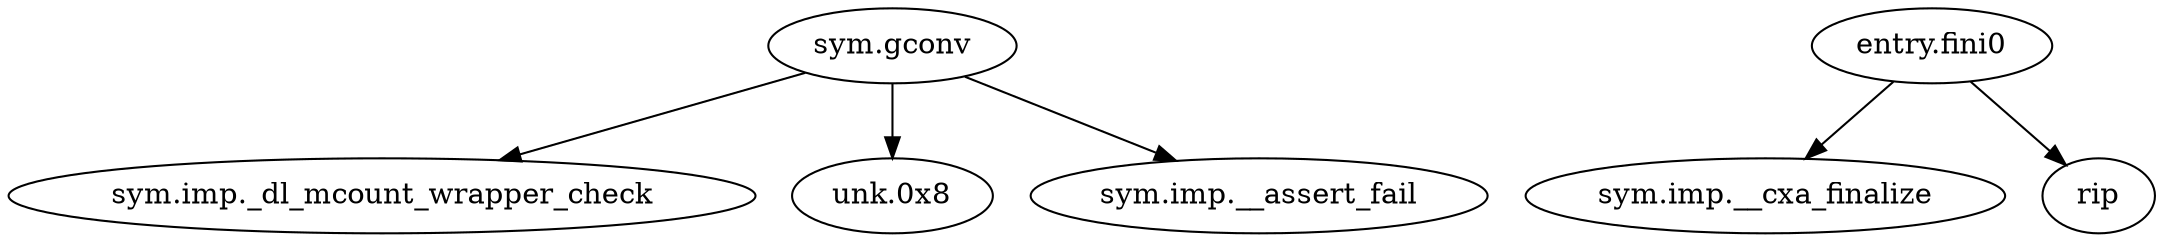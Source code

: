 digraph code {
  "0x00000750" [label="sym.gconv"];
  "0x00000750" -> "0x000005a0";
  "0x000005a0" [label="sym.imp._dl_mcount_wrapper_check"];
  "0x00000750" -> "0x00000008";
  "0x00000008" [label="unk.0x8"];
  "0x00000750" -> "0x00000580";
  "0x00000580" [label="sym.imp.__assert_fail"];
  "0x00000630" [label="entry.fini0"];
  "0x00000630" -> "0x000005b0";
  "0x000005b0" [label="sym.imp.__cxa_finalize"];
  "0x00000630" -> "0x000005c0";
  "0x000005c0" [label="rip"];
}